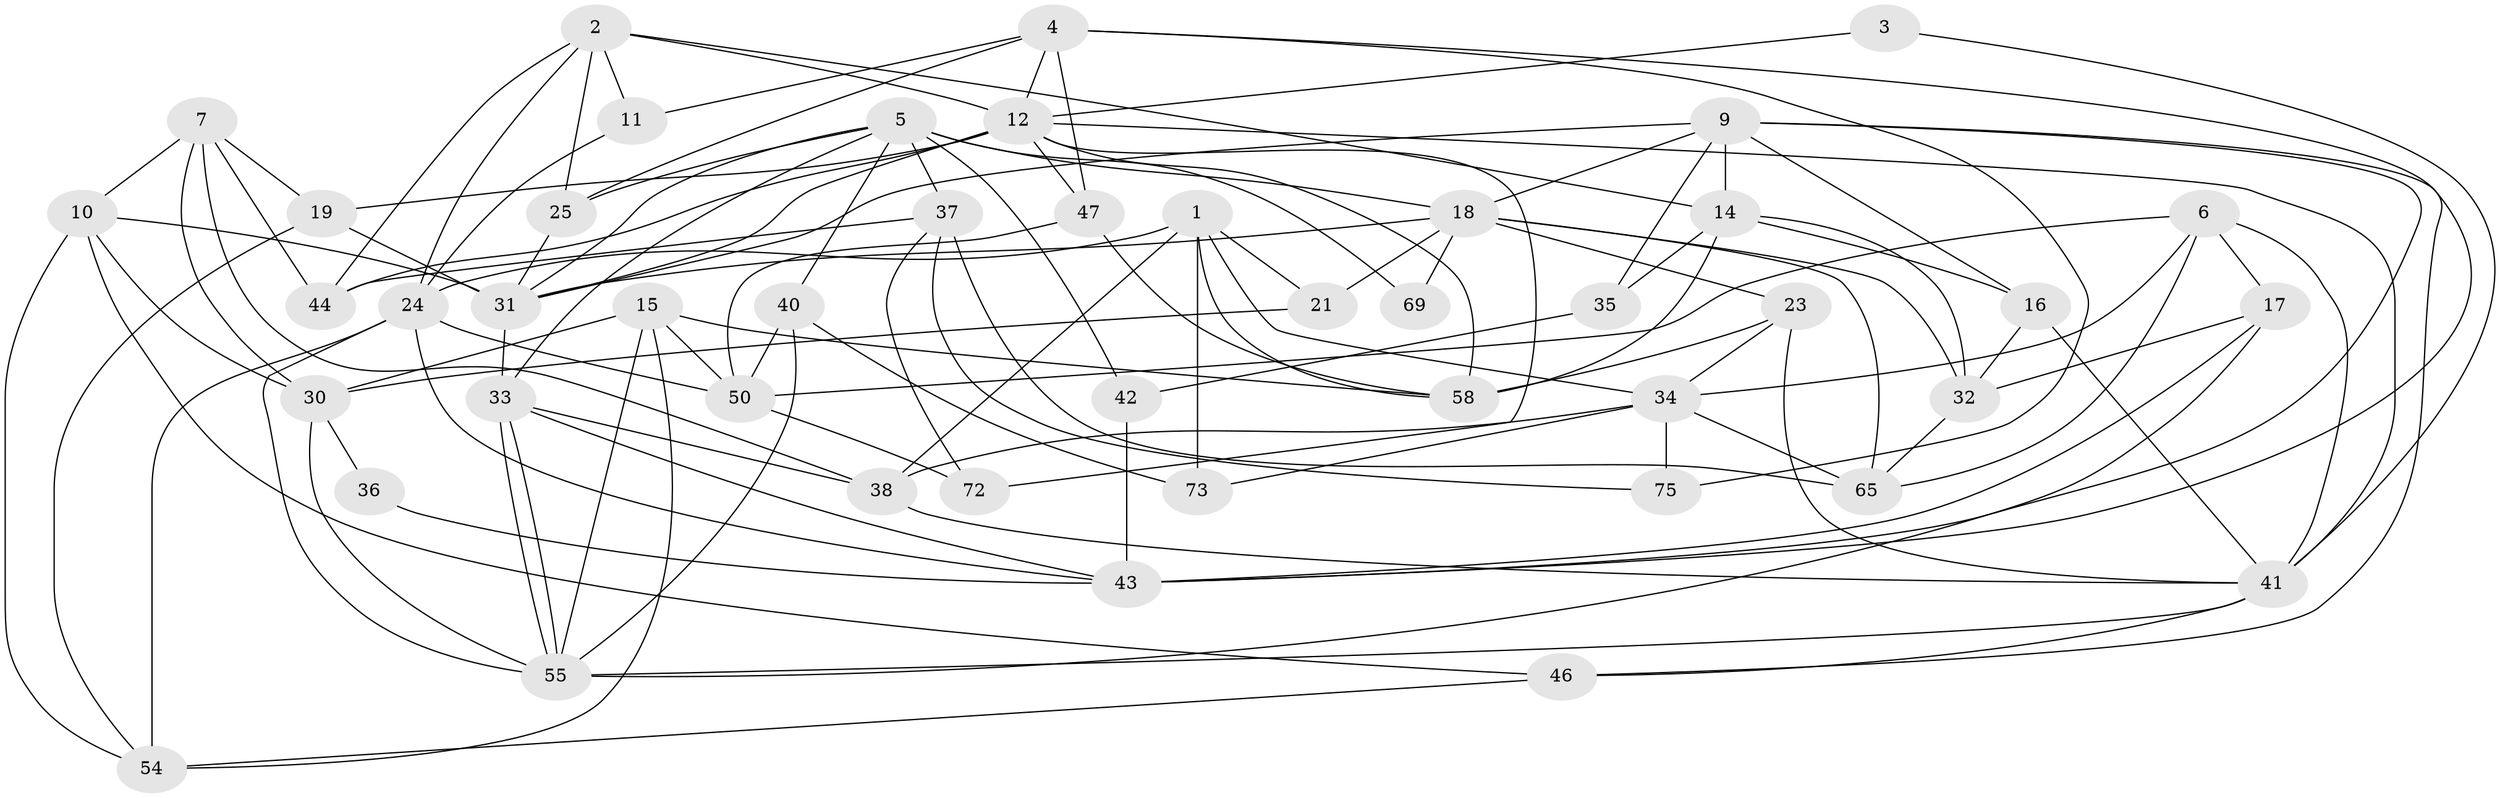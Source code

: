 // original degree distribution, {4: 0.3026315789473684, 2: 0.10526315789473684, 3: 0.27631578947368424, 5: 0.18421052631578946, 6: 0.09210526315789473, 7: 0.039473684210526314}
// Generated by graph-tools (version 1.1) at 2025/11/02/27/25 16:11:16]
// undirected, 46 vertices, 117 edges
graph export_dot {
graph [start="1"]
  node [color=gray90,style=filled];
  1 [super="+49"];
  2 [super="+53"];
  3;
  4 [super="+13"];
  5 [super="+28"];
  6 [super="+20"];
  7 [super="+8"];
  9 [super="+62"];
  10 [super="+26"];
  11;
  12 [super="+59"];
  14 [super="+22"];
  15 [super="+39"];
  16 [super="+68"];
  17;
  18 [super="+27"];
  19 [super="+70"];
  21;
  23 [super="+52"];
  24 [super="+29"];
  25;
  30 [super="+76"];
  31 [super="+63"];
  32 [super="+57"];
  33;
  34 [super="+51"];
  35;
  36;
  37 [super="+45"];
  38;
  40;
  41 [super="+71"];
  42;
  43 [super="+66"];
  44;
  46 [super="+61"];
  47 [super="+48"];
  50 [super="+56"];
  54 [super="+60"];
  55 [super="+74"];
  58 [super="+64"];
  65 [super="+67"];
  69;
  72;
  73;
  75;
  1 -- 21;
  1 -- 73;
  1 -- 58;
  1 -- 24;
  1 -- 34;
  1 -- 38;
  2 -- 11;
  2 -- 44;
  2 -- 14;
  2 -- 24;
  2 -- 25;
  2 -- 12;
  3 -- 12;
  3 -- 41;
  4 -- 25;
  4 -- 75;
  4 -- 11;
  4 -- 12;
  4 -- 43;
  4 -- 47;
  5 -- 33;
  5 -- 69;
  5 -- 37;
  5 -- 40;
  5 -- 25;
  5 -- 42;
  5 -- 31;
  5 -- 18;
  6 -- 17;
  6 -- 50;
  6 -- 34;
  6 -- 41;
  6 -- 65;
  7 -- 19;
  7 -- 38;
  7 -- 30;
  7 -- 10;
  7 -- 44;
  9 -- 18;
  9 -- 14;
  9 -- 43;
  9 -- 16;
  9 -- 35;
  9 -- 46;
  9 -- 31;
  10 -- 54;
  10 -- 30;
  10 -- 46;
  10 -- 31 [weight=2];
  11 -- 24;
  12 -- 44;
  12 -- 72;
  12 -- 41;
  12 -- 58;
  12 -- 31 [weight=2];
  12 -- 47;
  12 -- 19;
  14 -- 32;
  14 -- 16;
  14 -- 35;
  14 -- 58 [weight=2];
  15 -- 55;
  15 -- 58;
  15 -- 54;
  15 -- 30;
  15 -- 50;
  16 -- 32;
  16 -- 41;
  17 -- 32;
  17 -- 55;
  17 -- 43;
  18 -- 69;
  18 -- 32;
  18 -- 31;
  18 -- 21;
  18 -- 23;
  18 -- 65;
  19 -- 31;
  19 -- 54;
  21 -- 30;
  23 -- 58;
  23 -- 41 [weight=2];
  23 -- 34;
  24 -- 43;
  24 -- 54;
  24 -- 55;
  24 -- 50;
  25 -- 31;
  30 -- 36;
  30 -- 55;
  31 -- 33;
  32 -- 65;
  33 -- 55;
  33 -- 55;
  33 -- 38;
  33 -- 43;
  34 -- 75;
  34 -- 65;
  34 -- 38;
  34 -- 73;
  35 -- 42;
  36 -- 43;
  37 -- 72;
  37 -- 75;
  37 -- 44;
  37 -- 65;
  38 -- 41;
  40 -- 73;
  40 -- 55;
  40 -- 50;
  41 -- 55;
  41 -- 46;
  42 -- 43;
  46 -- 54;
  47 -- 58;
  47 -- 50;
  50 -- 72;
}
